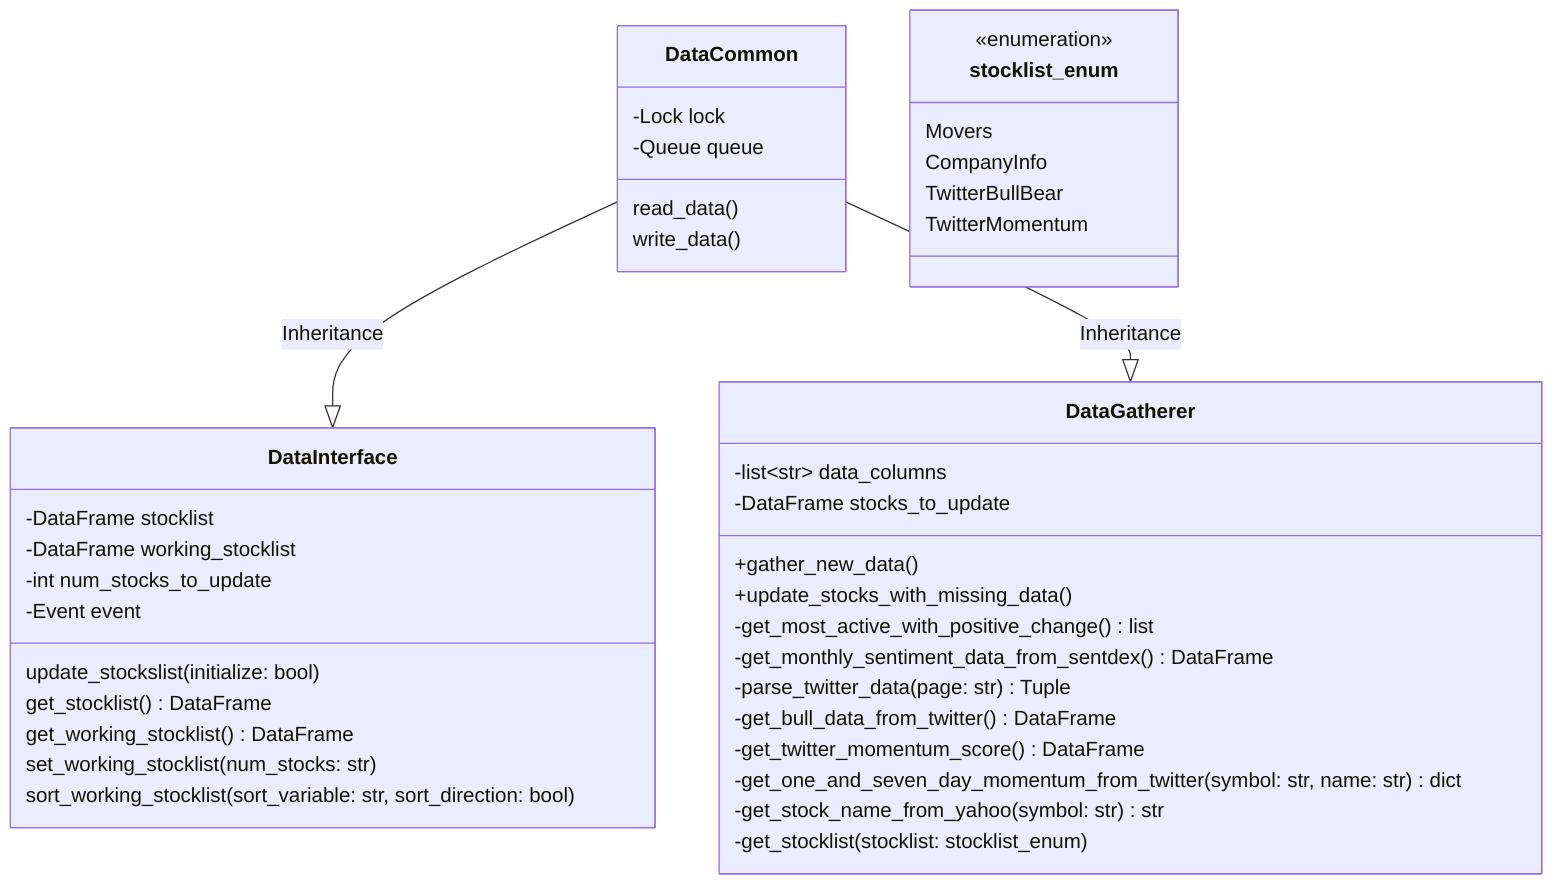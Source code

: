 classDiagram
class DataCommon{
    read_data()
    write_data()
    -Lock lock
    -Queue queue
}

class DataInterface{
    -DataFrame stocklist
    -DataFrame working_stocklist
    -int num_stocks_to_update
    -Event event

    update_stockslist(initialize: bool)
    get_stocklist() DataFrame
    get_working_stocklist() DataFrame
    set_working_stocklist(num_stocks: str)
    sort_working_stocklist(sort_variable: str, sort_direction: bool)
}

class DataGatherer{
    -list~str~ data_columns
    -DataFrame stocks_to_update

    +gather_new_data()
    +update_stocks_with_missing_data()
    -get_most_active_with_positive_change() list
    -get_monthly_sentiment_data_from_sentdex() DataFrame
    -parse_twitter_data(page: str) Tuple
    -get_bull_data_from_twitter() DataFrame
    -get_twitter_momentum_score() DataFrame
    -get_one_and_seven_day_momentum_from_twitter(symbol: str, name: str) dict
    -get_stock_name_from_yahoo(symbol: str) str
    -get_stocklist(stocklist: stocklist_enum)
}

class stocklist_enum{
    <<enumeration>>
    Movers
    CompanyInfo
    TwitterBullBear
    TwitterMomentum
}

DataCommon --|> DataInterface : Inheritance
DataCommon --|> DataGatherer : Inheritance